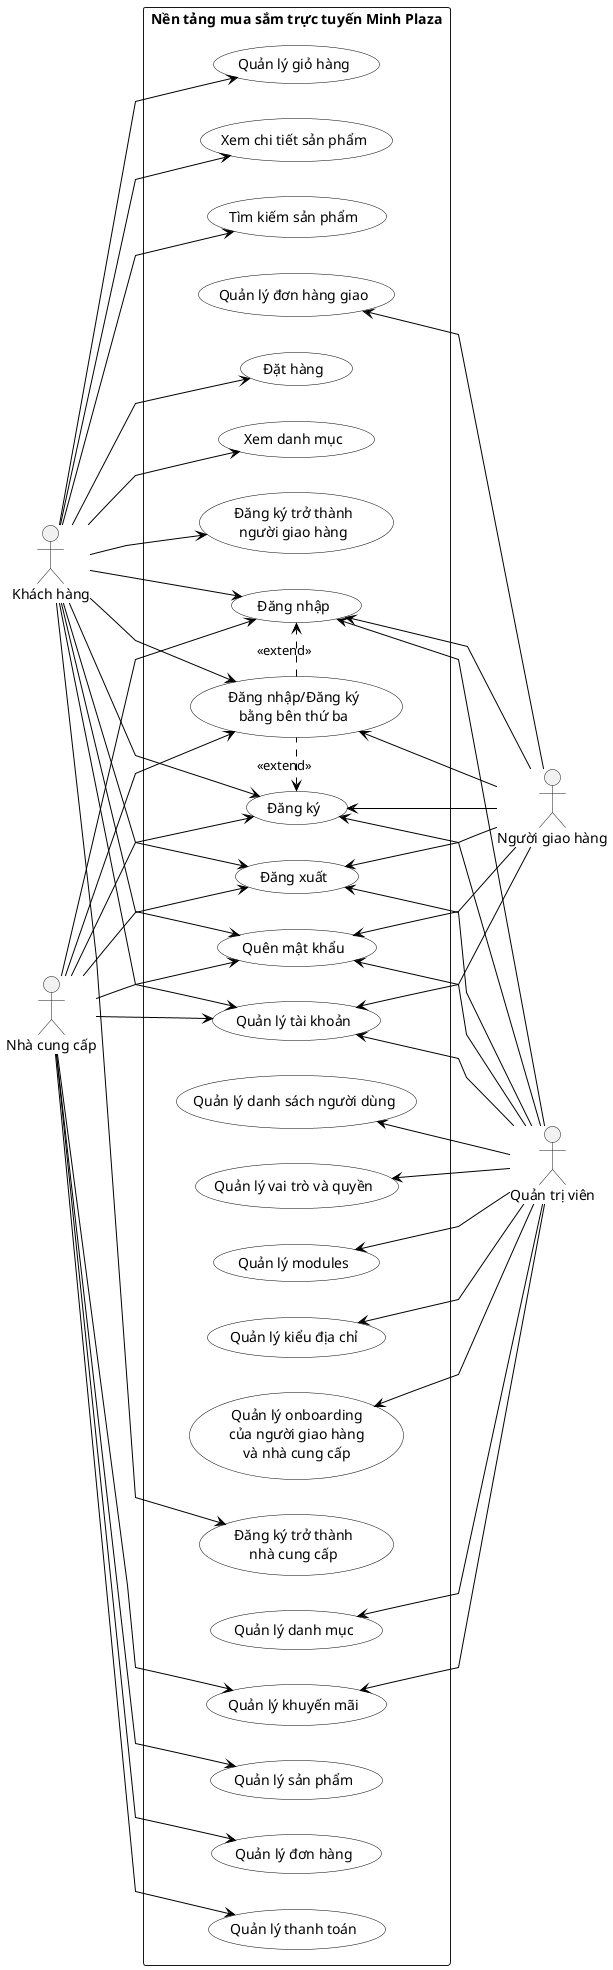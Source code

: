 @startuml
' Use horizontal layout with actors on both sides
left to right direction
' Improve visual appearance
skinparam usecase {
  BackgroundColor white
  BorderColor black
  ArrowColor black
}
skinparam packageStyle rectangle
skinparam linetype polyline
' Left actors
actor "Khách hàng" as kh
actor "Nhà cung cấp" as ncc
' Right actors
actor "Quản trị viên" as qtv
actor "Người giao hàng" as ngh
' Group common use cases in the middle (short names on same rows)
rectangle "Nền tảng mua sắm trực tuyến Minh Plaza" {
  ' Authentication use cases - rearranged for better layout
  usecase "Đăng ký" as UC2
  usecase "Đăng nhập/Đăng ký\nbằng bên thứ ba" as UC30
  usecase "Đăng nhập" as UC1

  usecase "Đăng xuất" as UC3
  usecase "Quên mật khẩu" as UC4

  ' User management use cases (admin)
  usecase "Quản lý danh sách người dùng" as UC5
  usecase "Quản lý vai trò và quyền" as UC6
  usecase "Quản lý modules" as UC7
  usecase "Quản lý kiểu địa chỉ" as UC8
  usecase "Quản lý onboarding\ncủa người giao hàng\nvà nhà cung cấp" as UC9

  ' Account and profile use cases
  usecase "Quản lý tài khoản" as UC10

  ' Catalog management use cases
  usecase "Quản lý danh mục" as UC11
  usecase "Quản lý khuyến mãi" as UC12
  usecase "Quản lý sản phẩm" as UC19

  ' Customer-facing use cases
  usecase "Quản lý giỏ hàng" as UC13
  usecase "Tìm kiếm sản phẩm" as UC14
  usecase "Xem chi tiết sản phẩm" as UC15
  usecase "Đặt hàng" as UC16
  usecase "Xem danh mục" as UC18

  ' Supplier-facing use cases
  usecase "Quản lý đơn hàng" as UC21
  usecase "Quản lý thanh toán" as UC22

  ' Delivery person use cases
  usecase "Quản lý đơn hàng giao" as UC24

  ' New customer onboarding use cases
  usecase "Đăng ký trở thành\nngười giao hàng" as UC28
  usecase "Đăng ký trở thành\nnhà cung cấp" as UC29
}

' Extend relationships
UC2 <. UC30 : <<extend>>
UC30 .> UC1 : <<extend>>

' Connect actors to their use cases
' Khách hàng connections
kh --> UC1
kh --> UC2
kh --> UC3
kh --> UC4
kh --> UC10
kh --> UC13
kh --> UC14
kh --> UC15
kh --> UC16
kh --> UC18
kh --> UC28
kh --> UC29
kh --> UC30

' Nhà cung cấp connections
ncc --> UC1
ncc --> UC2
ncc --> UC3
ncc --> UC4
ncc --> UC10
ncc --> UC12
ncc --> UC19
ncc --> UC21
ncc --> UC22
ncc --> UC30

' Admin connections
UC5 <-- qtv
UC6 <-- qtv
UC7 <-- qtv
UC8 <-- qtv
UC9 <-- qtv
UC10 <-- qtv
UC11 <-- qtv
UC12 <-- qtv
UC1 <-- qtv
UC2 <-- qtv
UC3 <-- qtv
UC4 <-- qtv

' Delivery person connections
UC1 <-- ngh
UC2 <-- ngh
UC3 <-- ngh
UC4 <-- ngh
UC10 <-- ngh
UC24 <-- ngh
UC30 <-- ngh
@enduml